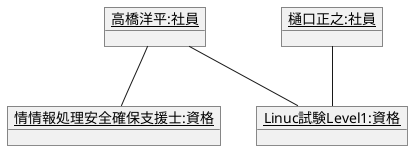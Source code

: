 @startuml
object "<u>高橋洋平:社員</u>" as syain{

}
object "<u>樋口正之:社員</u>" as syain2{

}

object "<u>情情報処理安全確保支援士:資格</u>" as jyou {

}

object "<u>Linuc試験Level1:資格</u>" as linuc {

}

syain -- jyou 
syain -- linuc
syain2 -- linuc
@enduml